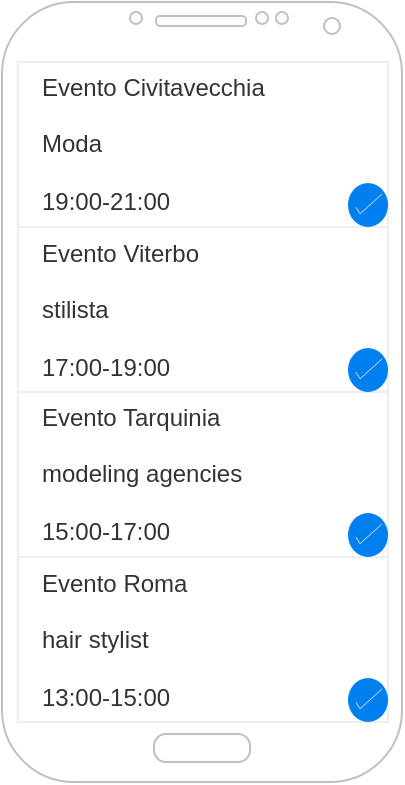 <mxfile version="14.2.7" type="github">
  <diagram id="ceMUIxPb_BQiXvaZSJ3s" name="Page-1">
    <mxGraphModel dx="870" dy="450" grid="1" gridSize="10" guides="1" tooltips="1" connect="1" arrows="1" fold="1" page="1" pageScale="1" pageWidth="827" pageHeight="1169" math="0" shadow="0">
      <root>
        <mxCell id="0" />
        <mxCell id="1" parent="0" />
        <mxCell id="1DK2qS4NFeGQICrwRhAG-1" value="" style="verticalLabelPosition=bottom;verticalAlign=top;html=1;shadow=0;dashed=0;strokeWidth=1;shape=mxgraph.android.phone2;strokeColor=#c0c0c0;" vertex="1" parent="1">
          <mxGeometry x="314" y="60" width="200" height="390" as="geometry" />
        </mxCell>
        <mxCell id="1DK2qS4NFeGQICrwRhAG-2" value="" style="strokeWidth=1;html=1;shadow=0;dashed=0;shape=mxgraph.android.rrect;rSize=0;strokeColor=#eeeeee;fillColor=#ffffff;gradientColor=none;" vertex="1" parent="1">
          <mxGeometry x="322" y="90" width="185" height="330" as="geometry" />
        </mxCell>
        <mxCell id="1DK2qS4NFeGQICrwRhAG-3" value="&lt;font style=&quot;font-size: 12px&quot;&gt;Evento &lt;/font&gt;&lt;font style=&quot;font-size: 12px&quot;&gt;Civitavecchia&lt;br&gt;&lt;br&gt;Moda&lt;br&gt;&lt;br&gt;19:00-21:00&lt;br&gt;&lt;/font&gt;" style="strokeColor=inherit;fillColor=inherit;gradientColor=inherit;strokeWidth=1;html=1;shadow=0;dashed=0;shape=mxgraph.android.rrect;rSize=0;align=left;spacingLeft=10;fontSize=8;fontColor=#333333;" vertex="1" parent="1DK2qS4NFeGQICrwRhAG-2">
          <mxGeometry width="185" height="82.5" as="geometry" />
        </mxCell>
        <mxCell id="1DK2qS4NFeGQICrwRhAG-4" value="&lt;font style=&quot;font-size: 12px&quot;&gt;Evento Viterbo&lt;br&gt;&lt;br&gt;stilista&lt;br&gt;&lt;br&gt;17:00-19:00&lt;br&gt;&lt;/font&gt;" style="strokeColor=inherit;fillColor=inherit;gradientColor=inherit;strokeWidth=1;html=1;shadow=0;dashed=0;shape=mxgraph.android.rrect;rSize=0;align=left;spacingLeft=10;fontSize=8;fontColor=#333333;" vertex="1" parent="1DK2qS4NFeGQICrwRhAG-2">
          <mxGeometry y="82.5" width="185" height="82.5" as="geometry" />
        </mxCell>
        <mxCell id="1DK2qS4NFeGQICrwRhAG-5" value="&lt;font style=&quot;font-size: 12px&quot;&gt;Evento Tarquinia&lt;br&gt;&lt;br&gt;modeling agencies&lt;br&gt;&lt;br&gt;15:00-17:00&lt;br&gt;&lt;/font&gt;" style="strokeColor=inherit;fillColor=inherit;gradientColor=inherit;strokeWidth=1;html=1;shadow=0;dashed=0;shape=mxgraph.android.rrect;rSize=0;align=left;spacingLeft=10;fontSize=8;fontColor=#333333;" vertex="1" parent="1DK2qS4NFeGQICrwRhAG-2">
          <mxGeometry y="165" width="185" height="82.5" as="geometry" />
        </mxCell>
        <mxCell id="1DK2qS4NFeGQICrwRhAG-6" value="&lt;font style=&quot;font-size: 12px&quot;&gt;Evento Roma&lt;br&gt;&lt;br&gt;hair stylist&lt;br&gt;&lt;br&gt;13:00-15:00&lt;br&gt;&lt;/font&gt;" style="strokeColor=inherit;fillColor=inherit;gradientColor=inherit;strokeWidth=1;html=1;shadow=0;dashed=0;shape=mxgraph.android.rrect;rSize=0;align=left;spacingLeft=10;fontSize=8;fontColor=#333333;" vertex="1" parent="1DK2qS4NFeGQICrwRhAG-2">
          <mxGeometry y="247.5" width="185" height="82.5" as="geometry" />
        </mxCell>
        <mxCell id="1DK2qS4NFeGQICrwRhAG-15" value="" style="html=1;verticalLabelPosition=bottom;labelBackgroundColor=#ffffff;verticalAlign=top;shadow=0;dashed=0;strokeWidth=2;shape=mxgraph.ios7.misc.select;fillColor=#0080f0;strokeColor=#ffffff;" vertex="1" parent="1DK2qS4NFeGQICrwRhAG-2">
          <mxGeometry x="165" y="60.5" width="20" height="22" as="geometry" />
        </mxCell>
        <mxCell id="1DK2qS4NFeGQICrwRhAG-7" value="" style="html=1;verticalLabelPosition=bottom;labelBackgroundColor=#ffffff;verticalAlign=top;shadow=0;dashed=0;strokeWidth=2;shape=mxgraph.ios7.misc.select;fillColor=#0080f0;strokeColor=#ffffff;" vertex="1" parent="1DK2qS4NFeGQICrwRhAG-2">
          <mxGeometry x="165" y="143" width="20" height="22" as="geometry" />
        </mxCell>
        <mxCell id="1DK2qS4NFeGQICrwRhAG-8" value="" style="html=1;verticalLabelPosition=bottom;labelBackgroundColor=#ffffff;verticalAlign=top;shadow=0;dashed=0;strokeWidth=2;shape=mxgraph.ios7.misc.select;fillColor=#0080f0;strokeColor=#ffffff;" vertex="1" parent="1DK2qS4NFeGQICrwRhAG-2">
          <mxGeometry x="165" y="225.5" width="20" height="22" as="geometry" />
        </mxCell>
        <mxCell id="1DK2qS4NFeGQICrwRhAG-11" value="" style="html=1;verticalLabelPosition=bottom;labelBackgroundColor=#ffffff;verticalAlign=top;shadow=0;dashed=0;strokeWidth=2;shape=mxgraph.ios7.misc.select;fillColor=#0080f0;strokeColor=#ffffff;" vertex="1" parent="1DK2qS4NFeGQICrwRhAG-2">
          <mxGeometry x="165" y="308" width="20" height="22" as="geometry" />
        </mxCell>
      </root>
    </mxGraphModel>
  </diagram>
</mxfile>
